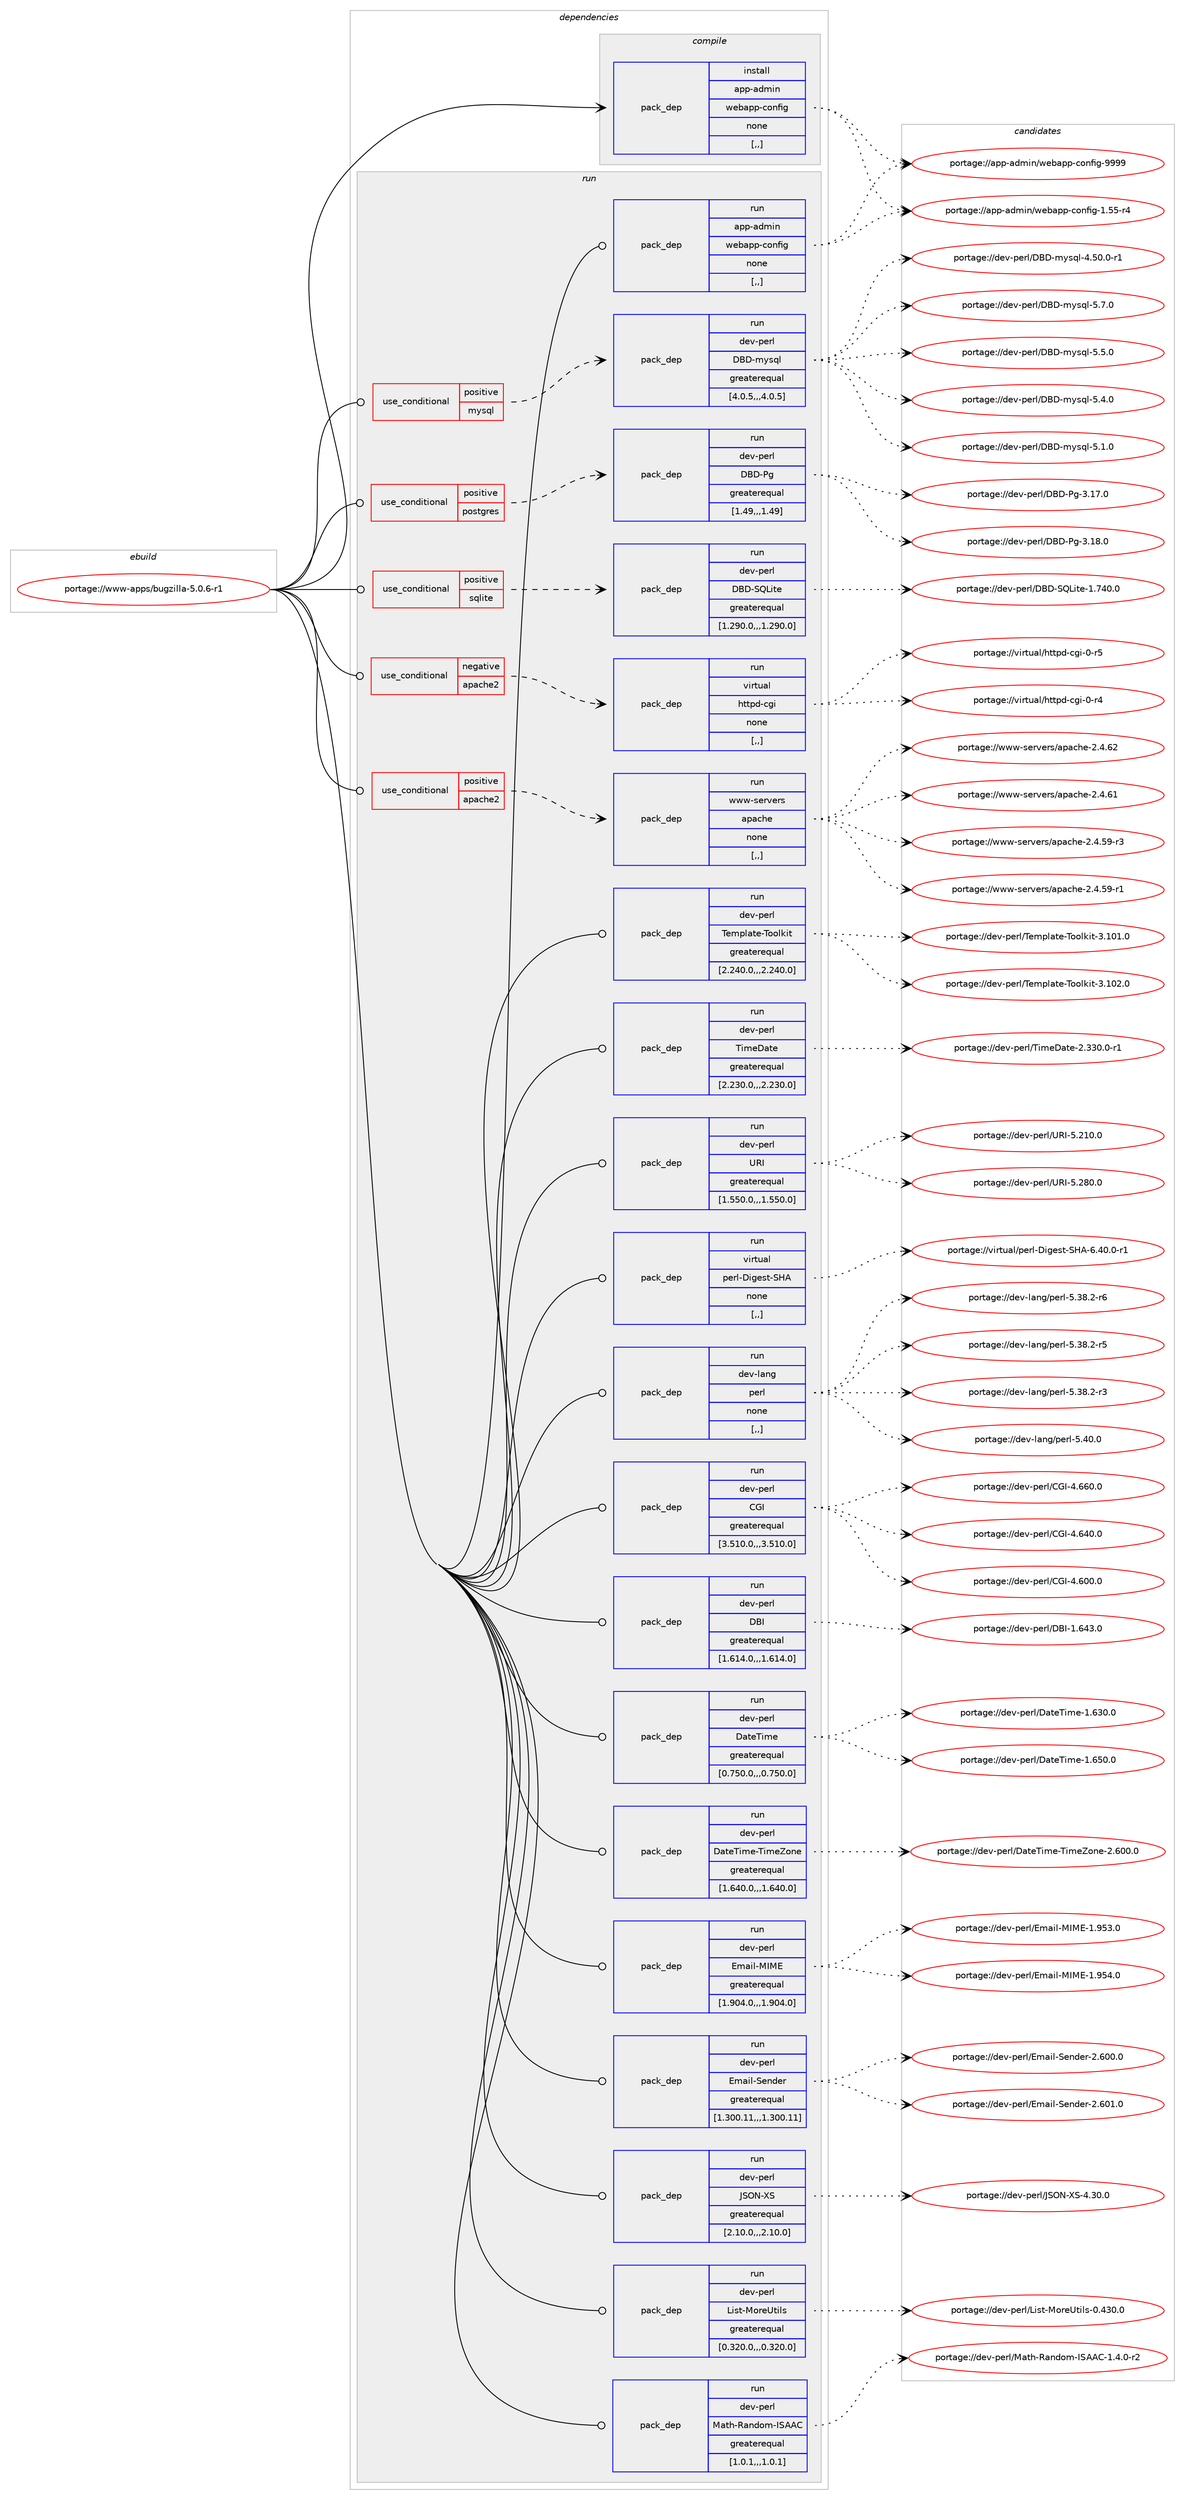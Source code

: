 digraph prolog {

# *************
# Graph options
# *************

newrank=true;
concentrate=true;
compound=true;
graph [rankdir=LR,fontname=Helvetica,fontsize=10,ranksep=1.5];#, ranksep=2.5, nodesep=0.2];
edge  [arrowhead=vee];
node  [fontname=Helvetica,fontsize=10];

# **********
# The ebuild
# **********

subgraph cluster_leftcol {
color=gray;
label=<<i>ebuild</i>>;
id [label="portage://www-apps/bugzilla-5.0.6-r1", color=red, width=4, href="../www-apps/bugzilla-5.0.6-r1.svg"];
}

# ****************
# The dependencies
# ****************

subgraph cluster_midcol {
color=gray;
label=<<i>dependencies</i>>;
subgraph cluster_compile {
fillcolor="#eeeeee";
style=filled;
label=<<i>compile</i>>;
subgraph pack323935 {
dependency446017 [label=<<TABLE BORDER="0" CELLBORDER="1" CELLSPACING="0" CELLPADDING="4" WIDTH="220"><TR><TD ROWSPAN="6" CELLPADDING="30">pack_dep</TD></TR><TR><TD WIDTH="110">install</TD></TR><TR><TD>app-admin</TD></TR><TR><TD>webapp-config</TD></TR><TR><TD>none</TD></TR><TR><TD>[,,]</TD></TR></TABLE>>, shape=none, color=blue];
}
id:e -> dependency446017:w [weight=20,style="solid",arrowhead="vee"];
}
subgraph cluster_compileandrun {
fillcolor="#eeeeee";
style=filled;
label=<<i>compile and run</i>>;
}
subgraph cluster_run {
fillcolor="#eeeeee";
style=filled;
label=<<i>run</i>>;
subgraph cond118822 {
dependency446018 [label=<<TABLE BORDER="0" CELLBORDER="1" CELLSPACING="0" CELLPADDING="4"><TR><TD ROWSPAN="3" CELLPADDING="10">use_conditional</TD></TR><TR><TD>negative</TD></TR><TR><TD>apache2</TD></TR></TABLE>>, shape=none, color=red];
subgraph pack323936 {
dependency446019 [label=<<TABLE BORDER="0" CELLBORDER="1" CELLSPACING="0" CELLPADDING="4" WIDTH="220"><TR><TD ROWSPAN="6" CELLPADDING="30">pack_dep</TD></TR><TR><TD WIDTH="110">run</TD></TR><TR><TD>virtual</TD></TR><TR><TD>httpd-cgi</TD></TR><TR><TD>none</TD></TR><TR><TD>[,,]</TD></TR></TABLE>>, shape=none, color=blue];
}
dependency446018:e -> dependency446019:w [weight=20,style="dashed",arrowhead="vee"];
}
id:e -> dependency446018:w [weight=20,style="solid",arrowhead="odot"];
subgraph cond118823 {
dependency446020 [label=<<TABLE BORDER="0" CELLBORDER="1" CELLSPACING="0" CELLPADDING="4"><TR><TD ROWSPAN="3" CELLPADDING="10">use_conditional</TD></TR><TR><TD>positive</TD></TR><TR><TD>apache2</TD></TR></TABLE>>, shape=none, color=red];
subgraph pack323937 {
dependency446021 [label=<<TABLE BORDER="0" CELLBORDER="1" CELLSPACING="0" CELLPADDING="4" WIDTH="220"><TR><TD ROWSPAN="6" CELLPADDING="30">pack_dep</TD></TR><TR><TD WIDTH="110">run</TD></TR><TR><TD>www-servers</TD></TR><TR><TD>apache</TD></TR><TR><TD>none</TD></TR><TR><TD>[,,]</TD></TR></TABLE>>, shape=none, color=blue];
}
dependency446020:e -> dependency446021:w [weight=20,style="dashed",arrowhead="vee"];
}
id:e -> dependency446020:w [weight=20,style="solid",arrowhead="odot"];
subgraph cond118824 {
dependency446022 [label=<<TABLE BORDER="0" CELLBORDER="1" CELLSPACING="0" CELLPADDING="4"><TR><TD ROWSPAN="3" CELLPADDING="10">use_conditional</TD></TR><TR><TD>positive</TD></TR><TR><TD>mysql</TD></TR></TABLE>>, shape=none, color=red];
subgraph pack323938 {
dependency446023 [label=<<TABLE BORDER="0" CELLBORDER="1" CELLSPACING="0" CELLPADDING="4" WIDTH="220"><TR><TD ROWSPAN="6" CELLPADDING="30">pack_dep</TD></TR><TR><TD WIDTH="110">run</TD></TR><TR><TD>dev-perl</TD></TR><TR><TD>DBD-mysql</TD></TR><TR><TD>greaterequal</TD></TR><TR><TD>[4.0.5,,,4.0.5]</TD></TR></TABLE>>, shape=none, color=blue];
}
dependency446022:e -> dependency446023:w [weight=20,style="dashed",arrowhead="vee"];
}
id:e -> dependency446022:w [weight=20,style="solid",arrowhead="odot"];
subgraph cond118825 {
dependency446024 [label=<<TABLE BORDER="0" CELLBORDER="1" CELLSPACING="0" CELLPADDING="4"><TR><TD ROWSPAN="3" CELLPADDING="10">use_conditional</TD></TR><TR><TD>positive</TD></TR><TR><TD>postgres</TD></TR></TABLE>>, shape=none, color=red];
subgraph pack323939 {
dependency446025 [label=<<TABLE BORDER="0" CELLBORDER="1" CELLSPACING="0" CELLPADDING="4" WIDTH="220"><TR><TD ROWSPAN="6" CELLPADDING="30">pack_dep</TD></TR><TR><TD WIDTH="110">run</TD></TR><TR><TD>dev-perl</TD></TR><TR><TD>DBD-Pg</TD></TR><TR><TD>greaterequal</TD></TR><TR><TD>[1.49,,,1.49]</TD></TR></TABLE>>, shape=none, color=blue];
}
dependency446024:e -> dependency446025:w [weight=20,style="dashed",arrowhead="vee"];
}
id:e -> dependency446024:w [weight=20,style="solid",arrowhead="odot"];
subgraph cond118826 {
dependency446026 [label=<<TABLE BORDER="0" CELLBORDER="1" CELLSPACING="0" CELLPADDING="4"><TR><TD ROWSPAN="3" CELLPADDING="10">use_conditional</TD></TR><TR><TD>positive</TD></TR><TR><TD>sqlite</TD></TR></TABLE>>, shape=none, color=red];
subgraph pack323940 {
dependency446027 [label=<<TABLE BORDER="0" CELLBORDER="1" CELLSPACING="0" CELLPADDING="4" WIDTH="220"><TR><TD ROWSPAN="6" CELLPADDING="30">pack_dep</TD></TR><TR><TD WIDTH="110">run</TD></TR><TR><TD>dev-perl</TD></TR><TR><TD>DBD-SQLite</TD></TR><TR><TD>greaterequal</TD></TR><TR><TD>[1.290.0,,,1.290.0]</TD></TR></TABLE>>, shape=none, color=blue];
}
dependency446026:e -> dependency446027:w [weight=20,style="dashed",arrowhead="vee"];
}
id:e -> dependency446026:w [weight=20,style="solid",arrowhead="odot"];
subgraph pack323941 {
dependency446028 [label=<<TABLE BORDER="0" CELLBORDER="1" CELLSPACING="0" CELLPADDING="4" WIDTH="220"><TR><TD ROWSPAN="6" CELLPADDING="30">pack_dep</TD></TR><TR><TD WIDTH="110">run</TD></TR><TR><TD>app-admin</TD></TR><TR><TD>webapp-config</TD></TR><TR><TD>none</TD></TR><TR><TD>[,,]</TD></TR></TABLE>>, shape=none, color=blue];
}
id:e -> dependency446028:w [weight=20,style="solid",arrowhead="odot"];
subgraph pack323942 {
dependency446029 [label=<<TABLE BORDER="0" CELLBORDER="1" CELLSPACING="0" CELLPADDING="4" WIDTH="220"><TR><TD ROWSPAN="6" CELLPADDING="30">pack_dep</TD></TR><TR><TD WIDTH="110">run</TD></TR><TR><TD>dev-lang</TD></TR><TR><TD>perl</TD></TR><TR><TD>none</TD></TR><TR><TD>[,,]</TD></TR></TABLE>>, shape=none, color=blue];
}
id:e -> dependency446029:w [weight=20,style="solid",arrowhead="odot"];
subgraph pack323943 {
dependency446030 [label=<<TABLE BORDER="0" CELLBORDER="1" CELLSPACING="0" CELLPADDING="4" WIDTH="220"><TR><TD ROWSPAN="6" CELLPADDING="30">pack_dep</TD></TR><TR><TD WIDTH="110">run</TD></TR><TR><TD>dev-perl</TD></TR><TR><TD>CGI</TD></TR><TR><TD>greaterequal</TD></TR><TR><TD>[3.510.0,,,3.510.0]</TD></TR></TABLE>>, shape=none, color=blue];
}
id:e -> dependency446030:w [weight=20,style="solid",arrowhead="odot"];
subgraph pack323944 {
dependency446031 [label=<<TABLE BORDER="0" CELLBORDER="1" CELLSPACING="0" CELLPADDING="4" WIDTH="220"><TR><TD ROWSPAN="6" CELLPADDING="30">pack_dep</TD></TR><TR><TD WIDTH="110">run</TD></TR><TR><TD>dev-perl</TD></TR><TR><TD>DBI</TD></TR><TR><TD>greaterequal</TD></TR><TR><TD>[1.614.0,,,1.614.0]</TD></TR></TABLE>>, shape=none, color=blue];
}
id:e -> dependency446031:w [weight=20,style="solid",arrowhead="odot"];
subgraph pack323945 {
dependency446032 [label=<<TABLE BORDER="0" CELLBORDER="1" CELLSPACING="0" CELLPADDING="4" WIDTH="220"><TR><TD ROWSPAN="6" CELLPADDING="30">pack_dep</TD></TR><TR><TD WIDTH="110">run</TD></TR><TR><TD>dev-perl</TD></TR><TR><TD>DateTime</TD></TR><TR><TD>greaterequal</TD></TR><TR><TD>[0.750.0,,,0.750.0]</TD></TR></TABLE>>, shape=none, color=blue];
}
id:e -> dependency446032:w [weight=20,style="solid",arrowhead="odot"];
subgraph pack323946 {
dependency446033 [label=<<TABLE BORDER="0" CELLBORDER="1" CELLSPACING="0" CELLPADDING="4" WIDTH="220"><TR><TD ROWSPAN="6" CELLPADDING="30">pack_dep</TD></TR><TR><TD WIDTH="110">run</TD></TR><TR><TD>dev-perl</TD></TR><TR><TD>DateTime-TimeZone</TD></TR><TR><TD>greaterequal</TD></TR><TR><TD>[1.640.0,,,1.640.0]</TD></TR></TABLE>>, shape=none, color=blue];
}
id:e -> dependency446033:w [weight=20,style="solid",arrowhead="odot"];
subgraph pack323947 {
dependency446034 [label=<<TABLE BORDER="0" CELLBORDER="1" CELLSPACING="0" CELLPADDING="4" WIDTH="220"><TR><TD ROWSPAN="6" CELLPADDING="30">pack_dep</TD></TR><TR><TD WIDTH="110">run</TD></TR><TR><TD>dev-perl</TD></TR><TR><TD>Email-MIME</TD></TR><TR><TD>greaterequal</TD></TR><TR><TD>[1.904.0,,,1.904.0]</TD></TR></TABLE>>, shape=none, color=blue];
}
id:e -> dependency446034:w [weight=20,style="solid",arrowhead="odot"];
subgraph pack323948 {
dependency446035 [label=<<TABLE BORDER="0" CELLBORDER="1" CELLSPACING="0" CELLPADDING="4" WIDTH="220"><TR><TD ROWSPAN="6" CELLPADDING="30">pack_dep</TD></TR><TR><TD WIDTH="110">run</TD></TR><TR><TD>dev-perl</TD></TR><TR><TD>Email-Sender</TD></TR><TR><TD>greaterequal</TD></TR><TR><TD>[1.300.11,,,1.300.11]</TD></TR></TABLE>>, shape=none, color=blue];
}
id:e -> dependency446035:w [weight=20,style="solid",arrowhead="odot"];
subgraph pack323949 {
dependency446036 [label=<<TABLE BORDER="0" CELLBORDER="1" CELLSPACING="0" CELLPADDING="4" WIDTH="220"><TR><TD ROWSPAN="6" CELLPADDING="30">pack_dep</TD></TR><TR><TD WIDTH="110">run</TD></TR><TR><TD>dev-perl</TD></TR><TR><TD>JSON-XS</TD></TR><TR><TD>greaterequal</TD></TR><TR><TD>[2.10.0,,,2.10.0]</TD></TR></TABLE>>, shape=none, color=blue];
}
id:e -> dependency446036:w [weight=20,style="solid",arrowhead="odot"];
subgraph pack323950 {
dependency446037 [label=<<TABLE BORDER="0" CELLBORDER="1" CELLSPACING="0" CELLPADDING="4" WIDTH="220"><TR><TD ROWSPAN="6" CELLPADDING="30">pack_dep</TD></TR><TR><TD WIDTH="110">run</TD></TR><TR><TD>dev-perl</TD></TR><TR><TD>List-MoreUtils</TD></TR><TR><TD>greaterequal</TD></TR><TR><TD>[0.320.0,,,0.320.0]</TD></TR></TABLE>>, shape=none, color=blue];
}
id:e -> dependency446037:w [weight=20,style="solid",arrowhead="odot"];
subgraph pack323951 {
dependency446038 [label=<<TABLE BORDER="0" CELLBORDER="1" CELLSPACING="0" CELLPADDING="4" WIDTH="220"><TR><TD ROWSPAN="6" CELLPADDING="30">pack_dep</TD></TR><TR><TD WIDTH="110">run</TD></TR><TR><TD>dev-perl</TD></TR><TR><TD>Math-Random-ISAAC</TD></TR><TR><TD>greaterequal</TD></TR><TR><TD>[1.0.1,,,1.0.1]</TD></TR></TABLE>>, shape=none, color=blue];
}
id:e -> dependency446038:w [weight=20,style="solid",arrowhead="odot"];
subgraph pack323952 {
dependency446039 [label=<<TABLE BORDER="0" CELLBORDER="1" CELLSPACING="0" CELLPADDING="4" WIDTH="220"><TR><TD ROWSPAN="6" CELLPADDING="30">pack_dep</TD></TR><TR><TD WIDTH="110">run</TD></TR><TR><TD>dev-perl</TD></TR><TR><TD>Template-Toolkit</TD></TR><TR><TD>greaterequal</TD></TR><TR><TD>[2.240.0,,,2.240.0]</TD></TR></TABLE>>, shape=none, color=blue];
}
id:e -> dependency446039:w [weight=20,style="solid",arrowhead="odot"];
subgraph pack323953 {
dependency446040 [label=<<TABLE BORDER="0" CELLBORDER="1" CELLSPACING="0" CELLPADDING="4" WIDTH="220"><TR><TD ROWSPAN="6" CELLPADDING="30">pack_dep</TD></TR><TR><TD WIDTH="110">run</TD></TR><TR><TD>dev-perl</TD></TR><TR><TD>TimeDate</TD></TR><TR><TD>greaterequal</TD></TR><TR><TD>[2.230.0,,,2.230.0]</TD></TR></TABLE>>, shape=none, color=blue];
}
id:e -> dependency446040:w [weight=20,style="solid",arrowhead="odot"];
subgraph pack323954 {
dependency446041 [label=<<TABLE BORDER="0" CELLBORDER="1" CELLSPACING="0" CELLPADDING="4" WIDTH="220"><TR><TD ROWSPAN="6" CELLPADDING="30">pack_dep</TD></TR><TR><TD WIDTH="110">run</TD></TR><TR><TD>dev-perl</TD></TR><TR><TD>URI</TD></TR><TR><TD>greaterequal</TD></TR><TR><TD>[1.550.0,,,1.550.0]</TD></TR></TABLE>>, shape=none, color=blue];
}
id:e -> dependency446041:w [weight=20,style="solid",arrowhead="odot"];
subgraph pack323955 {
dependency446042 [label=<<TABLE BORDER="0" CELLBORDER="1" CELLSPACING="0" CELLPADDING="4" WIDTH="220"><TR><TD ROWSPAN="6" CELLPADDING="30">pack_dep</TD></TR><TR><TD WIDTH="110">run</TD></TR><TR><TD>virtual</TD></TR><TR><TD>perl-Digest-SHA</TD></TR><TR><TD>none</TD></TR><TR><TD>[,,]</TD></TR></TABLE>>, shape=none, color=blue];
}
id:e -> dependency446042:w [weight=20,style="solid",arrowhead="odot"];
}
}

# **************
# The candidates
# **************

subgraph cluster_choices {
rank=same;
color=gray;
label=<<i>candidates</i>>;

subgraph choice323935 {
color=black;
nodesep=1;
choice97112112459710010910511047119101989711211245991111101021051034557575757 [label="portage://app-admin/webapp-config-9999", color=red, width=4,href="../app-admin/webapp-config-9999.svg"];
choice971121124597100109105110471191019897112112459911111010210510345494653534511452 [label="portage://app-admin/webapp-config-1.55-r4", color=red, width=4,href="../app-admin/webapp-config-1.55-r4.svg"];
dependency446017:e -> choice97112112459710010910511047119101989711211245991111101021051034557575757:w [style=dotted,weight="100"];
dependency446017:e -> choice971121124597100109105110471191019897112112459911111010210510345494653534511452:w [style=dotted,weight="100"];
}
subgraph choice323936 {
color=black;
nodesep=1;
choice1181051141161179710847104116116112100459910310545484511453 [label="portage://virtual/httpd-cgi-0-r5", color=red, width=4,href="../virtual/httpd-cgi-0-r5.svg"];
choice1181051141161179710847104116116112100459910310545484511452 [label="portage://virtual/httpd-cgi-0-r4", color=red, width=4,href="../virtual/httpd-cgi-0-r4.svg"];
dependency446019:e -> choice1181051141161179710847104116116112100459910310545484511453:w [style=dotted,weight="100"];
dependency446019:e -> choice1181051141161179710847104116116112100459910310545484511452:w [style=dotted,weight="100"];
}
subgraph choice323937 {
color=black;
nodesep=1;
choice119119119451151011141181011141154797112979910410145504652465450 [label="portage://www-servers/apache-2.4.62", color=red, width=4,href="../www-servers/apache-2.4.62.svg"];
choice119119119451151011141181011141154797112979910410145504652465449 [label="portage://www-servers/apache-2.4.61", color=red, width=4,href="../www-servers/apache-2.4.61.svg"];
choice1191191194511510111411810111411547971129799104101455046524653574511451 [label="portage://www-servers/apache-2.4.59-r3", color=red, width=4,href="../www-servers/apache-2.4.59-r3.svg"];
choice1191191194511510111411810111411547971129799104101455046524653574511449 [label="portage://www-servers/apache-2.4.59-r1", color=red, width=4,href="../www-servers/apache-2.4.59-r1.svg"];
dependency446021:e -> choice119119119451151011141181011141154797112979910410145504652465450:w [style=dotted,weight="100"];
dependency446021:e -> choice119119119451151011141181011141154797112979910410145504652465449:w [style=dotted,weight="100"];
dependency446021:e -> choice1191191194511510111411810111411547971129799104101455046524653574511451:w [style=dotted,weight="100"];
dependency446021:e -> choice1191191194511510111411810111411547971129799104101455046524653574511449:w [style=dotted,weight="100"];
}
subgraph choice323938 {
color=black;
nodesep=1;
choice100101118451121011141084768666845109121115113108455346554648 [label="portage://dev-perl/DBD-mysql-5.7.0", color=red, width=4,href="../dev-perl/DBD-mysql-5.7.0.svg"];
choice100101118451121011141084768666845109121115113108455346534648 [label="portage://dev-perl/DBD-mysql-5.5.0", color=red, width=4,href="../dev-perl/DBD-mysql-5.5.0.svg"];
choice100101118451121011141084768666845109121115113108455346524648 [label="portage://dev-perl/DBD-mysql-5.4.0", color=red, width=4,href="../dev-perl/DBD-mysql-5.4.0.svg"];
choice100101118451121011141084768666845109121115113108455346494648 [label="portage://dev-perl/DBD-mysql-5.1.0", color=red, width=4,href="../dev-perl/DBD-mysql-5.1.0.svg"];
choice100101118451121011141084768666845109121115113108455246534846484511449 [label="portage://dev-perl/DBD-mysql-4.50.0-r1", color=red, width=4,href="../dev-perl/DBD-mysql-4.50.0-r1.svg"];
dependency446023:e -> choice100101118451121011141084768666845109121115113108455346554648:w [style=dotted,weight="100"];
dependency446023:e -> choice100101118451121011141084768666845109121115113108455346534648:w [style=dotted,weight="100"];
dependency446023:e -> choice100101118451121011141084768666845109121115113108455346524648:w [style=dotted,weight="100"];
dependency446023:e -> choice100101118451121011141084768666845109121115113108455346494648:w [style=dotted,weight="100"];
dependency446023:e -> choice100101118451121011141084768666845109121115113108455246534846484511449:w [style=dotted,weight="100"];
}
subgraph choice323939 {
color=black;
nodesep=1;
choice1001011184511210111410847686668458010345514649564648 [label="portage://dev-perl/DBD-Pg-3.18.0", color=red, width=4,href="../dev-perl/DBD-Pg-3.18.0.svg"];
choice1001011184511210111410847686668458010345514649554648 [label="portage://dev-perl/DBD-Pg-3.17.0", color=red, width=4,href="../dev-perl/DBD-Pg-3.17.0.svg"];
dependency446025:e -> choice1001011184511210111410847686668458010345514649564648:w [style=dotted,weight="100"];
dependency446025:e -> choice1001011184511210111410847686668458010345514649554648:w [style=dotted,weight="100"];
}
subgraph choice323940 {
color=black;
nodesep=1;
choice1001011184511210111410847686668458381761051161014549465552484648 [label="portage://dev-perl/DBD-SQLite-1.740.0", color=red, width=4,href="../dev-perl/DBD-SQLite-1.740.0.svg"];
dependency446027:e -> choice1001011184511210111410847686668458381761051161014549465552484648:w [style=dotted,weight="100"];
}
subgraph choice323941 {
color=black;
nodesep=1;
choice97112112459710010910511047119101989711211245991111101021051034557575757 [label="portage://app-admin/webapp-config-9999", color=red, width=4,href="../app-admin/webapp-config-9999.svg"];
choice971121124597100109105110471191019897112112459911111010210510345494653534511452 [label="portage://app-admin/webapp-config-1.55-r4", color=red, width=4,href="../app-admin/webapp-config-1.55-r4.svg"];
dependency446028:e -> choice97112112459710010910511047119101989711211245991111101021051034557575757:w [style=dotted,weight="100"];
dependency446028:e -> choice971121124597100109105110471191019897112112459911111010210510345494653534511452:w [style=dotted,weight="100"];
}
subgraph choice323942 {
color=black;
nodesep=1;
choice10010111845108971101034711210111410845534652484648 [label="portage://dev-lang/perl-5.40.0", color=red, width=4,href="../dev-lang/perl-5.40.0.svg"];
choice100101118451089711010347112101114108455346515646504511454 [label="portage://dev-lang/perl-5.38.2-r6", color=red, width=4,href="../dev-lang/perl-5.38.2-r6.svg"];
choice100101118451089711010347112101114108455346515646504511453 [label="portage://dev-lang/perl-5.38.2-r5", color=red, width=4,href="../dev-lang/perl-5.38.2-r5.svg"];
choice100101118451089711010347112101114108455346515646504511451 [label="portage://dev-lang/perl-5.38.2-r3", color=red, width=4,href="../dev-lang/perl-5.38.2-r3.svg"];
dependency446029:e -> choice10010111845108971101034711210111410845534652484648:w [style=dotted,weight="100"];
dependency446029:e -> choice100101118451089711010347112101114108455346515646504511454:w [style=dotted,weight="100"];
dependency446029:e -> choice100101118451089711010347112101114108455346515646504511453:w [style=dotted,weight="100"];
dependency446029:e -> choice100101118451089711010347112101114108455346515646504511451:w [style=dotted,weight="100"];
}
subgraph choice323943 {
color=black;
nodesep=1;
choice10010111845112101114108476771734552465454484648 [label="portage://dev-perl/CGI-4.660.0", color=red, width=4,href="../dev-perl/CGI-4.660.0.svg"];
choice10010111845112101114108476771734552465452484648 [label="portage://dev-perl/CGI-4.640.0", color=red, width=4,href="../dev-perl/CGI-4.640.0.svg"];
choice10010111845112101114108476771734552465448484648 [label="portage://dev-perl/CGI-4.600.0", color=red, width=4,href="../dev-perl/CGI-4.600.0.svg"];
dependency446030:e -> choice10010111845112101114108476771734552465454484648:w [style=dotted,weight="100"];
dependency446030:e -> choice10010111845112101114108476771734552465452484648:w [style=dotted,weight="100"];
dependency446030:e -> choice10010111845112101114108476771734552465448484648:w [style=dotted,weight="100"];
}
subgraph choice323944 {
color=black;
nodesep=1;
choice10010111845112101114108476866734549465452514648 [label="portage://dev-perl/DBI-1.643.0", color=red, width=4,href="../dev-perl/DBI-1.643.0.svg"];
dependency446031:e -> choice10010111845112101114108476866734549465452514648:w [style=dotted,weight="100"];
}
subgraph choice323945 {
color=black;
nodesep=1;
choice10010111845112101114108476897116101841051091014549465453484648 [label="portage://dev-perl/DateTime-1.650.0", color=red, width=4,href="../dev-perl/DateTime-1.650.0.svg"];
choice10010111845112101114108476897116101841051091014549465451484648 [label="portage://dev-perl/DateTime-1.630.0", color=red, width=4,href="../dev-perl/DateTime-1.630.0.svg"];
dependency446032:e -> choice10010111845112101114108476897116101841051091014549465453484648:w [style=dotted,weight="100"];
dependency446032:e -> choice10010111845112101114108476897116101841051091014549465451484648:w [style=dotted,weight="100"];
}
subgraph choice323946 {
color=black;
nodesep=1;
choice10010111845112101114108476897116101841051091014584105109101901111101014550465448484648 [label="portage://dev-perl/DateTime-TimeZone-2.600.0", color=red, width=4,href="../dev-perl/DateTime-TimeZone-2.600.0.svg"];
dependency446033:e -> choice10010111845112101114108476897116101841051091014584105109101901111101014550465448484648:w [style=dotted,weight="100"];
}
subgraph choice323947 {
color=black;
nodesep=1;
choice1001011184511210111410847691099710510845777377694549465753524648 [label="portage://dev-perl/Email-MIME-1.954.0", color=red, width=4,href="../dev-perl/Email-MIME-1.954.0.svg"];
choice1001011184511210111410847691099710510845777377694549465753514648 [label="portage://dev-perl/Email-MIME-1.953.0", color=red, width=4,href="../dev-perl/Email-MIME-1.953.0.svg"];
dependency446034:e -> choice1001011184511210111410847691099710510845777377694549465753524648:w [style=dotted,weight="100"];
dependency446034:e -> choice1001011184511210111410847691099710510845777377694549465753514648:w [style=dotted,weight="100"];
}
subgraph choice323948 {
color=black;
nodesep=1;
choice1001011184511210111410847691099710510845831011101001011144550465448494648 [label="portage://dev-perl/Email-Sender-2.601.0", color=red, width=4,href="../dev-perl/Email-Sender-2.601.0.svg"];
choice1001011184511210111410847691099710510845831011101001011144550465448484648 [label="portage://dev-perl/Email-Sender-2.600.0", color=red, width=4,href="../dev-perl/Email-Sender-2.600.0.svg"];
dependency446035:e -> choice1001011184511210111410847691099710510845831011101001011144550465448494648:w [style=dotted,weight="100"];
dependency446035:e -> choice1001011184511210111410847691099710510845831011101001011144550465448484648:w [style=dotted,weight="100"];
}
subgraph choice323949 {
color=black;
nodesep=1;
choice10010111845112101114108477483797845888345524651484648 [label="portage://dev-perl/JSON-XS-4.30.0", color=red, width=4,href="../dev-perl/JSON-XS-4.30.0.svg"];
dependency446036:e -> choice10010111845112101114108477483797845888345524651484648:w [style=dotted,weight="100"];
}
subgraph choice323950 {
color=black;
nodesep=1;
choice1001011184511210111410847761051151164577111114101851161051081154548465251484648 [label="portage://dev-perl/List-MoreUtils-0.430.0", color=red, width=4,href="../dev-perl/List-MoreUtils-0.430.0.svg"];
dependency446037:e -> choice1001011184511210111410847761051151164577111114101851161051081154548465251484648:w [style=dotted,weight="100"];
}
subgraph choice323951 {
color=black;
nodesep=1;
choice100101118451121011141084777971161044582971101001111094573836565674549465246484511450 [label="portage://dev-perl/Math-Random-ISAAC-1.4.0-r2", color=red, width=4,href="../dev-perl/Math-Random-ISAAC-1.4.0-r2.svg"];
dependency446038:e -> choice100101118451121011141084777971161044582971101001111094573836565674549465246484511450:w [style=dotted,weight="100"];
}
subgraph choice323952 {
color=black;
nodesep=1;
choice1001011184511210111410847841011091121089711610145841111111081071051164551464948504648 [label="portage://dev-perl/Template-Toolkit-3.102.0", color=red, width=4,href="../dev-perl/Template-Toolkit-3.102.0.svg"];
choice1001011184511210111410847841011091121089711610145841111111081071051164551464948494648 [label="portage://dev-perl/Template-Toolkit-3.101.0", color=red, width=4,href="../dev-perl/Template-Toolkit-3.101.0.svg"];
dependency446039:e -> choice1001011184511210111410847841011091121089711610145841111111081071051164551464948504648:w [style=dotted,weight="100"];
dependency446039:e -> choice1001011184511210111410847841011091121089711610145841111111081071051164551464948494648:w [style=dotted,weight="100"];
}
subgraph choice323953 {
color=black;
nodesep=1;
choice100101118451121011141084784105109101689711610145504651514846484511449 [label="portage://dev-perl/TimeDate-2.330.0-r1", color=red, width=4,href="../dev-perl/TimeDate-2.330.0-r1.svg"];
dependency446040:e -> choice100101118451121011141084784105109101689711610145504651514846484511449:w [style=dotted,weight="100"];
}
subgraph choice323954 {
color=black;
nodesep=1;
choice10010111845112101114108478582734553465056484648 [label="portage://dev-perl/URI-5.280.0", color=red, width=4,href="../dev-perl/URI-5.280.0.svg"];
choice10010111845112101114108478582734553465049484648 [label="portage://dev-perl/URI-5.210.0", color=red, width=4,href="../dev-perl/URI-5.210.0.svg"];
dependency446041:e -> choice10010111845112101114108478582734553465056484648:w [style=dotted,weight="100"];
dependency446041:e -> choice10010111845112101114108478582734553465049484648:w [style=dotted,weight="100"];
}
subgraph choice323955 {
color=black;
nodesep=1;
choice1181051141161179710847112101114108456810510310111511645837265455446524846484511449 [label="portage://virtual/perl-Digest-SHA-6.40.0-r1", color=red, width=4,href="../virtual/perl-Digest-SHA-6.40.0-r1.svg"];
dependency446042:e -> choice1181051141161179710847112101114108456810510310111511645837265455446524846484511449:w [style=dotted,weight="100"];
}
}

}
